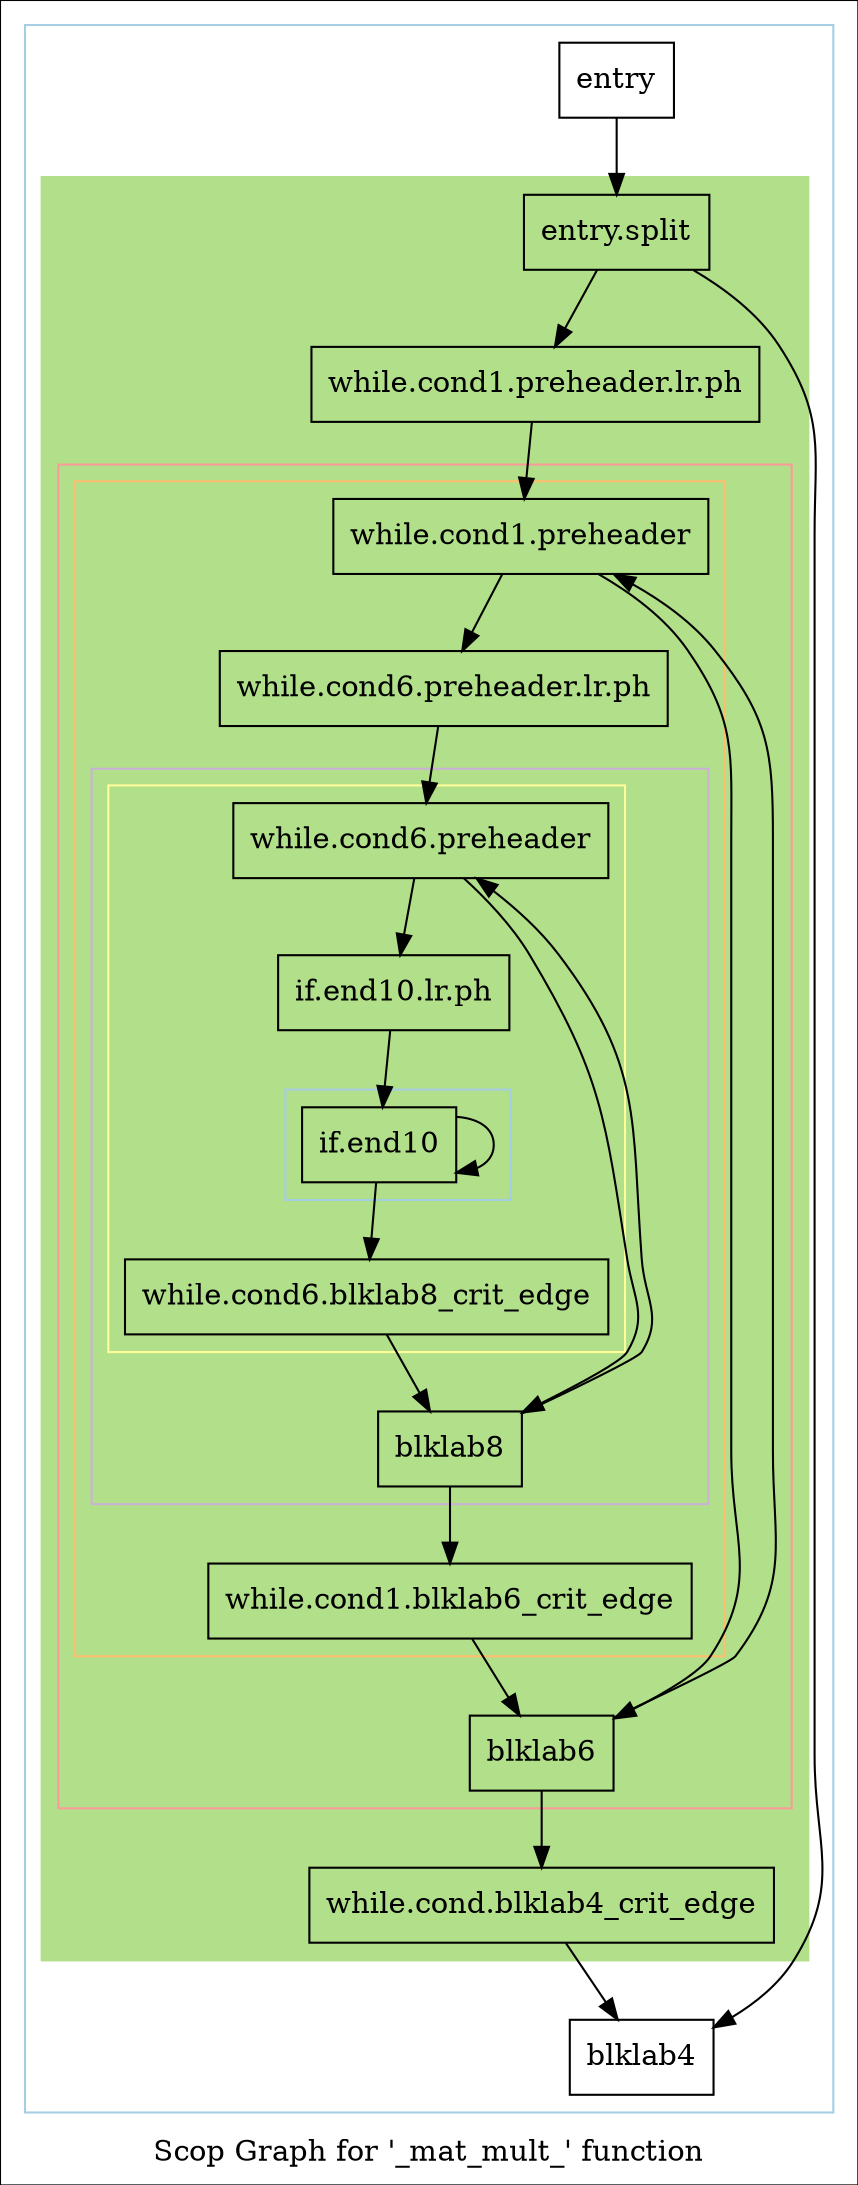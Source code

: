 digraph "Scop Graph for '_mat_mult_' function" {
	label="Scop Graph for '_mat_mult_' function";

	Node0xd493b40 [shape=record,label="{entry}"];
	Node0xd493b40 -> Node0xd467930;
	Node0xd467930 [shape=record,label="{entry.split}"];
	Node0xd467930 -> Node0xd467950;
	Node0xd467930 -> Node0xd49a370;
	Node0xd467950 [shape=record,label="{while.cond1.preheader.lr.ph}"];
	Node0xd467950 -> Node0xd489c40;
	Node0xd489c40 [shape=record,label="{while.cond1.preheader}"];
	Node0xd489c40 -> Node0xd489ca0;
	Node0xd489c40 -> Node0xd476510;
	Node0xd489ca0 [shape=record,label="{while.cond6.preheader.lr.ph}"];
	Node0xd489ca0 -> Node0xd28ad80;
	Node0xd28ad80 [shape=record,label="{while.cond6.preheader}"];
	Node0xd28ad80 -> Node0xd489bd0;
	Node0xd28ad80 -> Node0xd489bf0;
	Node0xd489bd0 [shape=record,label="{if.end10.lr.ph}"];
	Node0xd489bd0 -> Node0xd476630;
	Node0xd476630 [shape=record,label="{if.end10}"];
	Node0xd476630 -> Node0xd476630[constraint=false];
	Node0xd476630 -> Node0xd4794b0;
	Node0xd4794b0 [shape=record,label="{while.cond6.blklab8_crit_edge}"];
	Node0xd4794b0 -> Node0xd489bf0;
	Node0xd489bf0 [shape=record,label="{blklab8}"];
	Node0xd489bf0 -> Node0xd28ad80[constraint=false];
	Node0xd489bf0 -> Node0xd49a2d0;
	Node0xd49a2d0 [shape=record,label="{while.cond1.blklab6_crit_edge}"];
	Node0xd49a2d0 -> Node0xd476510;
	Node0xd476510 [shape=record,label="{blklab6}"];
	Node0xd476510 -> Node0xd489c40[constraint=false];
	Node0xd476510 -> Node0xd479510;
	Node0xd479510 [shape=record,label="{while.cond.blklab4_crit_edge}"];
	Node0xd479510 -> Node0xd49a370;
	Node0xd49a370 [shape=record,label="{blklab4}"];
	colorscheme = "paired12"
        subgraph cluster_0xd469ad0 {
          label = "";
          style = solid;
          color = 1
          subgraph cluster_0xd48afa0 {
            label = "";
            style = filled;
            color = 3            subgraph cluster_0xd467b60 {
              label = "";
              style = solid;
              color = 5
              subgraph cluster_0xd467ae0 {
                label = "";
                style = solid;
                color = 7
                subgraph cluster_0xd469750 {
                  label = "";
                  style = solid;
                  color = 9
                  subgraph cluster_0xd4696d0 {
                    label = "";
                    style = solid;
                    color = 11
                    subgraph cluster_0xd469b50 {
                      label = "";
                      style = solid;
                      color = 1
                      Node0xd476630;
                    }
                    Node0xd28ad80;
                    Node0xd489bd0;
                    Node0xd4794b0;
                  }
                  Node0xd489bf0;
                }
                Node0xd489c40;
                Node0xd489ca0;
                Node0xd49a2d0;
              }
              Node0xd476510;
            }
            Node0xd467930;
            Node0xd467950;
            Node0xd479510;
          }
          Node0xd493b40;
          Node0xd49a370;
        }
}
